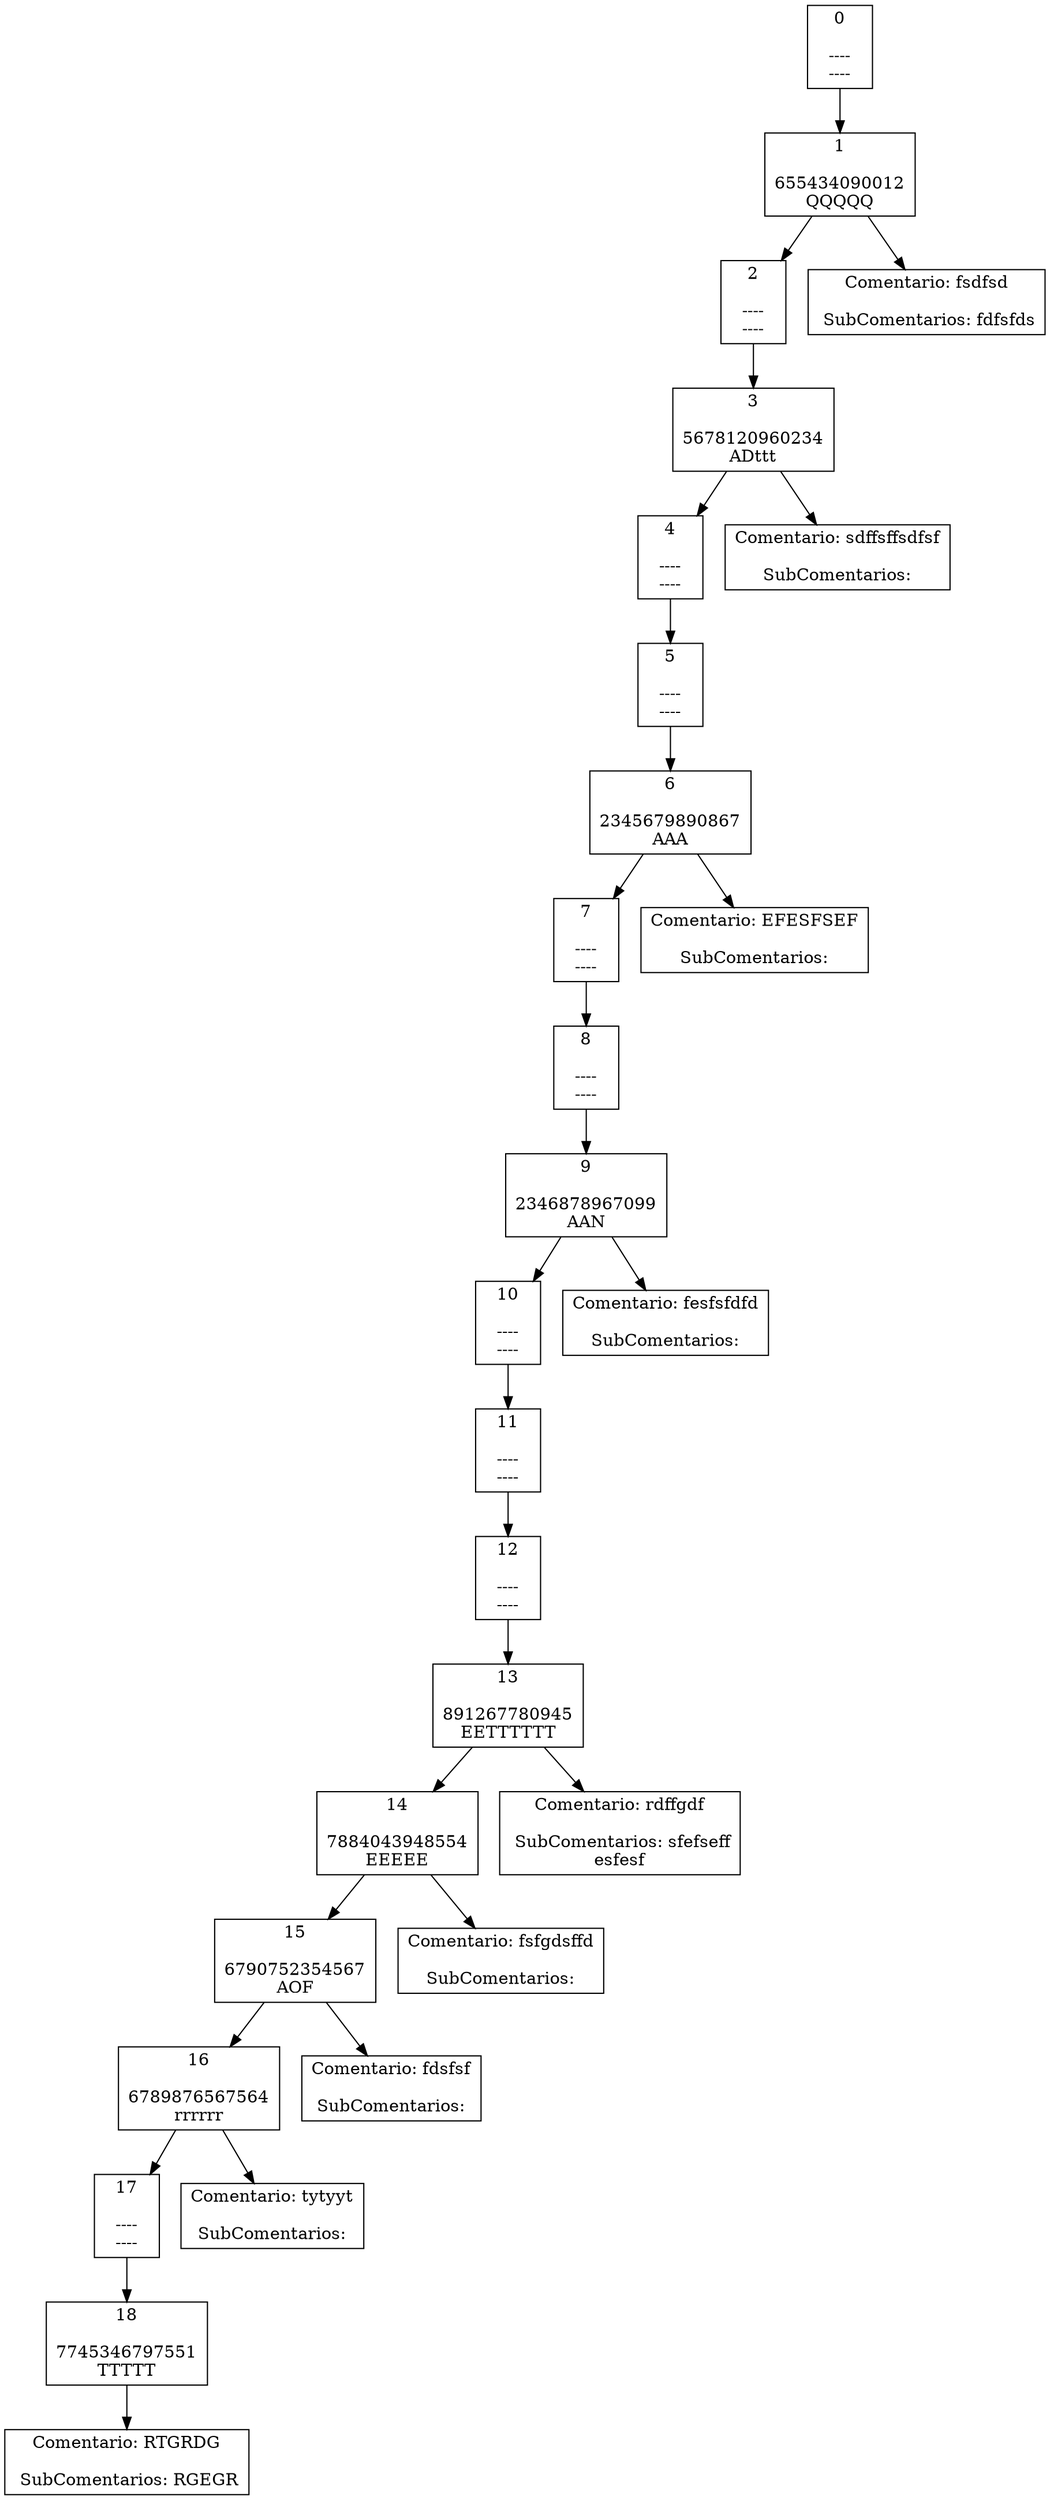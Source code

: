 digraph G{
graph [compound=true, labelloc="b"];
N0[shape=record, label="0&#92;n&#92;n----&#92;n----"];N1[shape=record, label="1&#92;n&#92;n655434090012&#92;nQQQQQ"];N2[shape=record, label="2&#92;n&#92;n----&#92;n----"];N3[shape=record, label="3&#92;n&#92;n5678120960234&#92;nADttt"];N4[shape=record, label="4&#92;n&#92;n----&#92;n----"];N5[shape=record, label="5&#92;n&#92;n----&#92;n----"];N6[shape=record, label="6&#92;n&#92;n2345679890867&#92;nAAA"];N7[shape=record, label="7&#92;n&#92;n----&#92;n----"];N8[shape=record, label="8&#92;n&#92;n----&#92;n----"];N9[shape=record, label="9&#92;n&#92;n2346878967099&#92;nAAN"];N10[shape=record, label="10&#92;n&#92;n----&#92;n----"];N11[shape=record, label="11&#92;n&#92;n----&#92;n----"];N12[shape=record, label="12&#92;n&#92;n----&#92;n----"];N13[shape=record, label="13&#92;n&#92;n891267780945&#92;nEETTTTTT"];N14[shape=record, label="14&#92;n&#92;n7884043948554&#92;nEEEEE"];N15[shape=record, label="15&#92;n&#92;n6790752354567&#92;nAOF"];N16[shape=record, label="16&#92;n&#92;n6789876567564&#92;nrrrrrr"];N17[shape=record, label="17&#92;n&#92;n----&#92;n----"];N18[shape=record, label="18&#92;n&#92;n7745346797551&#92;nTTTTT"];N0 -> N1;N1 -> N2;N2 -> N3;N3 -> N4;N4 -> N5;N5 -> N6;N6 -> N7;N7 -> N8;N8 -> N9;N9 -> N10;N10 -> N11;N11 -> N12;N12 -> N13;N13 -> N14;N14 -> N15;N15 -> N16;N16 -> N17;N17 -> N18;C9[shape=record, label="Comentario: fesfsfdfd&#92;n&#92;n SubComentarios: &#92;n"];N9 -> C9;C6[shape=record, label="Comentario: EFESFSEF&#92;n&#92;n SubComentarios: &#92;n"];N6 -> C6;C15[shape=record, label="Comentario: fdsfsf&#92;n&#92;n SubComentarios: &#92;n"];N15 -> C15;C3[shape=record, label="Comentario: sdffsffsdfsf&#92;n&#92;n SubComentarios: &#92;n"];N3 -> C3;C14[shape=record, label="Comentario: fsfgdsffd&#92;n&#92;n SubComentarios: &#92;n"];N14 -> C14;C18[shape=record, label="Comentario: RTGRDG&#92;n&#92;n SubComentarios: RGEGR&#92;n"];N18 -> C18;C16[shape=record, label="Comentario: tytyyt&#92;n&#92;n SubComentarios: &#92;n"];N16 -> C16;C1[shape=record, label="Comentario: fsdfsd&#92;n&#92;n SubComentarios: fdfsfds&#92;n"];N1 -> C1;C13[shape=record, label="Comentario: rdffgdf&#92;n&#92;n SubComentarios: sfefseff&#92;nesfesf"];N13 -> C13;}